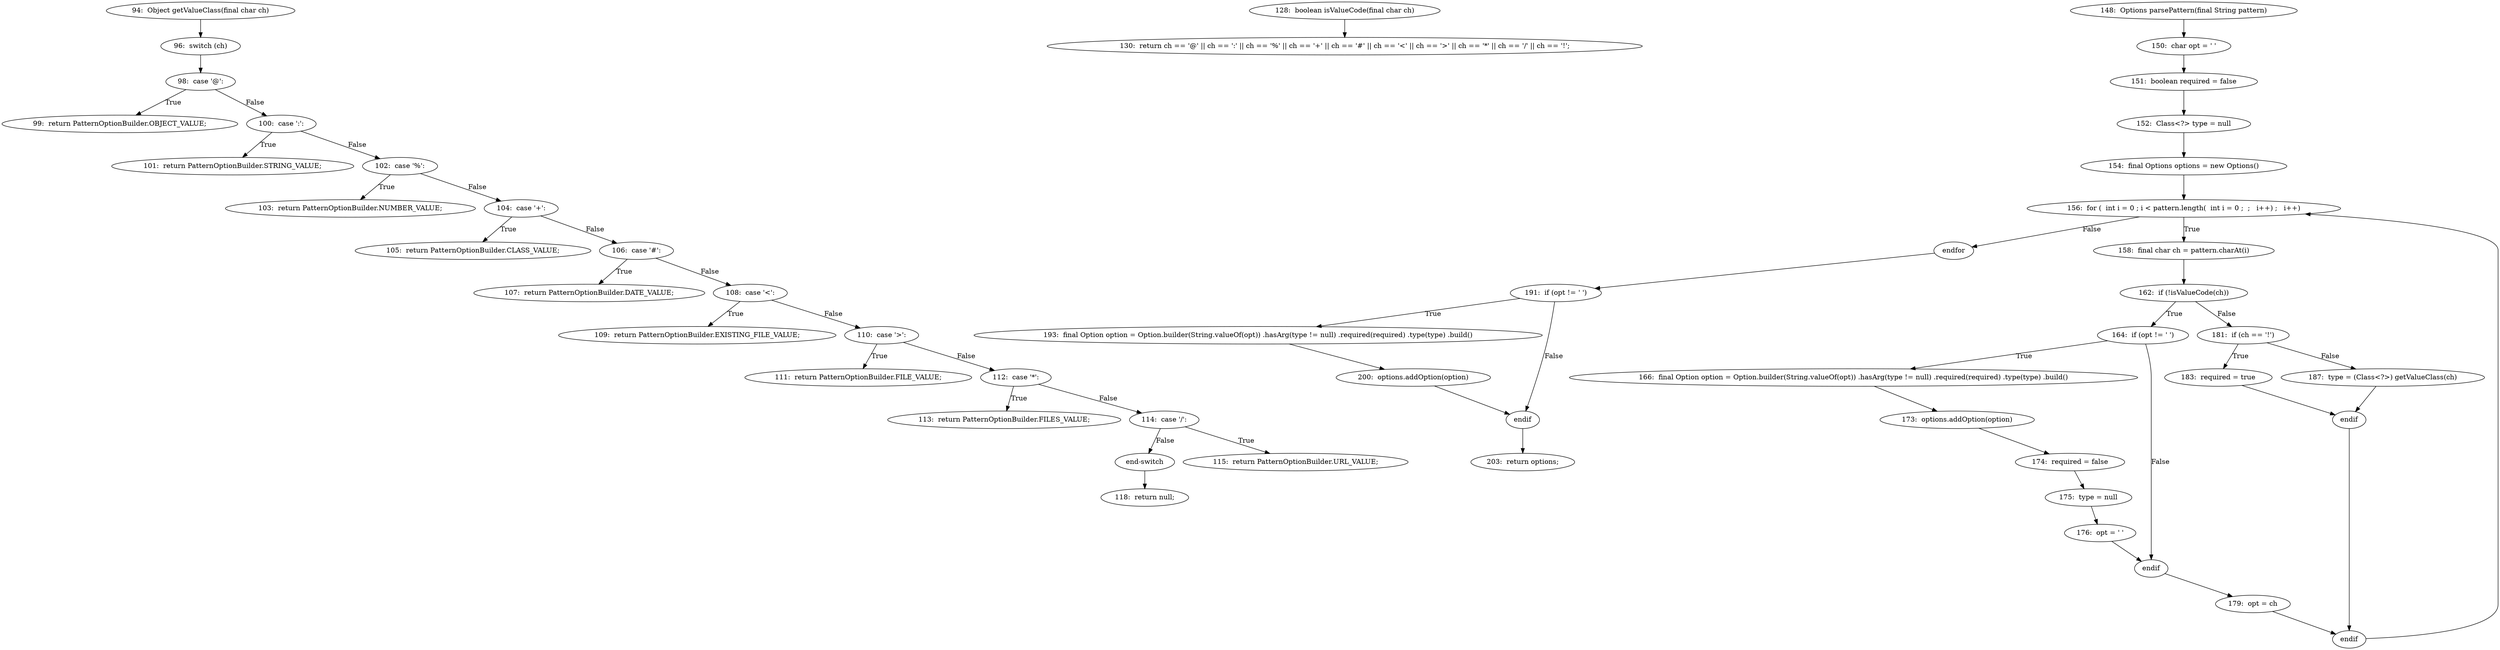 digraph PatternOptionBuilder_CFG {
  // graph-vertices
  v1  [label="94:  Object getValueClass(final char ch)"];
  v2  [label="96:  switch (ch)"];
  v3  [label="end-switch"];
  v4  [label="98:  case '@':"];
  v5  [label="99:  return PatternOptionBuilder.OBJECT_VALUE;"];
  v6  [label="100:  case ':':"];
  v7  [label="101:  return PatternOptionBuilder.STRING_VALUE;"];
  v8  [label="102:  case '%':"];
  v9  [label="103:  return PatternOptionBuilder.NUMBER_VALUE;"];
  v10  [label="104:  case '+':"];
  v11  [label="105:  return PatternOptionBuilder.CLASS_VALUE;"];
  v12  [label="106:  case '#':"];
  v13  [label="107:  return PatternOptionBuilder.DATE_VALUE;"];
  v14  [label="108:  case '<':"];
  v15  [label="109:  return PatternOptionBuilder.EXISTING_FILE_VALUE;"];
  v16  [label="110:  case '>':"];
  v17  [label="111:  return PatternOptionBuilder.FILE_VALUE;"];
  v18  [label="112:  case '*':"];
  v19  [label="113:  return PatternOptionBuilder.FILES_VALUE;"];
  v20  [label="114:  case '/':"];
  v21  [label="115:  return PatternOptionBuilder.URL_VALUE;"];
  v22  [label="118:  return null;"];
  v23  [label="128:  boolean isValueCode(final char ch)"];
  v24  [label="130:  return ch == '@' || ch == ':' || ch == '%' || ch == '+' || ch == '#' || ch == '<' || ch == '>' || ch == '*' || ch == '/' || ch == '!';"];
  v25  [label="148:  Options parsePattern(final String pattern)"];
  v26  [label="150:  char opt = ' '"];
  v27  [label="151:  boolean required = false"];
  v28  [label="152:  Class<?> type = null"];
  v29  [label="154:  final Options options = new Options()"];
  v30  [label="156:  for (  int i = 0 ; i < pattern.length(  int i = 0 ;  ;   i++) ;   i++)"];
  v33  [label="endfor"];
  v34  [label="158:  final char ch = pattern.charAt(i)"];
  v35  [label="162:  if (!isValueCode(ch))"];
  v36  [label="164:  if (opt != ' ')"];
  v37  [label="166:  final Option option = Option.builder(String.valueOf(opt)) .hasArg(type != null) .required(required) .type(type) .build()"];
  v38  [label="173:  options.addOption(option)"];
  v39  [label="174:  required = false"];
  v40  [label="175:  type = null"];
  v41  [label="176:  opt = ' '"];
  v42  [label="endif"];
  v43  [label="179:  opt = ch"];
  v44  [label="endif"];
  v45  [label="181:  if (ch == '!')"];
  v46  [label="183:  required = true"];
  v47  [label="endif"];
  v48  [label="187:  type = (Class<?>) getValueClass(ch)"];
  v49  [label="191:  if (opt != ' ')"];
  v50  [label="193:  final Option option = Option.builder(String.valueOf(opt)) .hasArg(type != null) .required(required) .type(type) .build()"];
  v51  [label="200:  options.addOption(option)"];
  v52  [label="endif"];
  v53  [label="203:  return options;"];
  // graph-edges
  v1 -> v2;
  v2 -> v4;
  v4 -> v5  [label="True"];
  v4 -> v6  [label="False"];
  v6 -> v7  [label="True"];
  v6 -> v8  [label="False"];
  v8 -> v9  [label="True"];
  v8 -> v10  [label="False"];
  v10 -> v11  [label="True"];
  v10 -> v12  [label="False"];
  v12 -> v13  [label="True"];
  v12 -> v14  [label="False"];
  v14 -> v15  [label="True"];
  v14 -> v16  [label="False"];
  v16 -> v17  [label="True"];
  v16 -> v18  [label="False"];
  v18 -> v19  [label="True"];
  v18 -> v20  [label="False"];
  v20 -> v21  [label="True"];
  v20 -> v3  [label="False"];
  v3 -> v22;
  v23 -> v24;
  v25 -> v26;
  v26 -> v27;
  v27 -> v28;
  v28 -> v29;
  v29 -> v30;
  v30 -> v33  [label="False"];
  v30 -> v34  [label="True"];
  v34 -> v35;
  v35 -> v36  [label="True"];
  v36 -> v37  [label="True"];
  v37 -> v38;
  v38 -> v39;
  v39 -> v40;
  v40 -> v41;
  v41 -> v42;
  v36 -> v42  [label="False"];
  v42 -> v43;
  v43 -> v44;
  v35 -> v45  [label="False"];
  v45 -> v46  [label="True"];
  v46 -> v47;
  v45 -> v48  [label="False"];
  v48 -> v47;
  v47 -> v44;
  v44 -> v30;
  v33 -> v49;
  v49 -> v50  [label="True"];
  v50 -> v51;
  v51 -> v52;
  v49 -> v52  [label="False"];
  v52 -> v53;
  // end-of-graph
}
